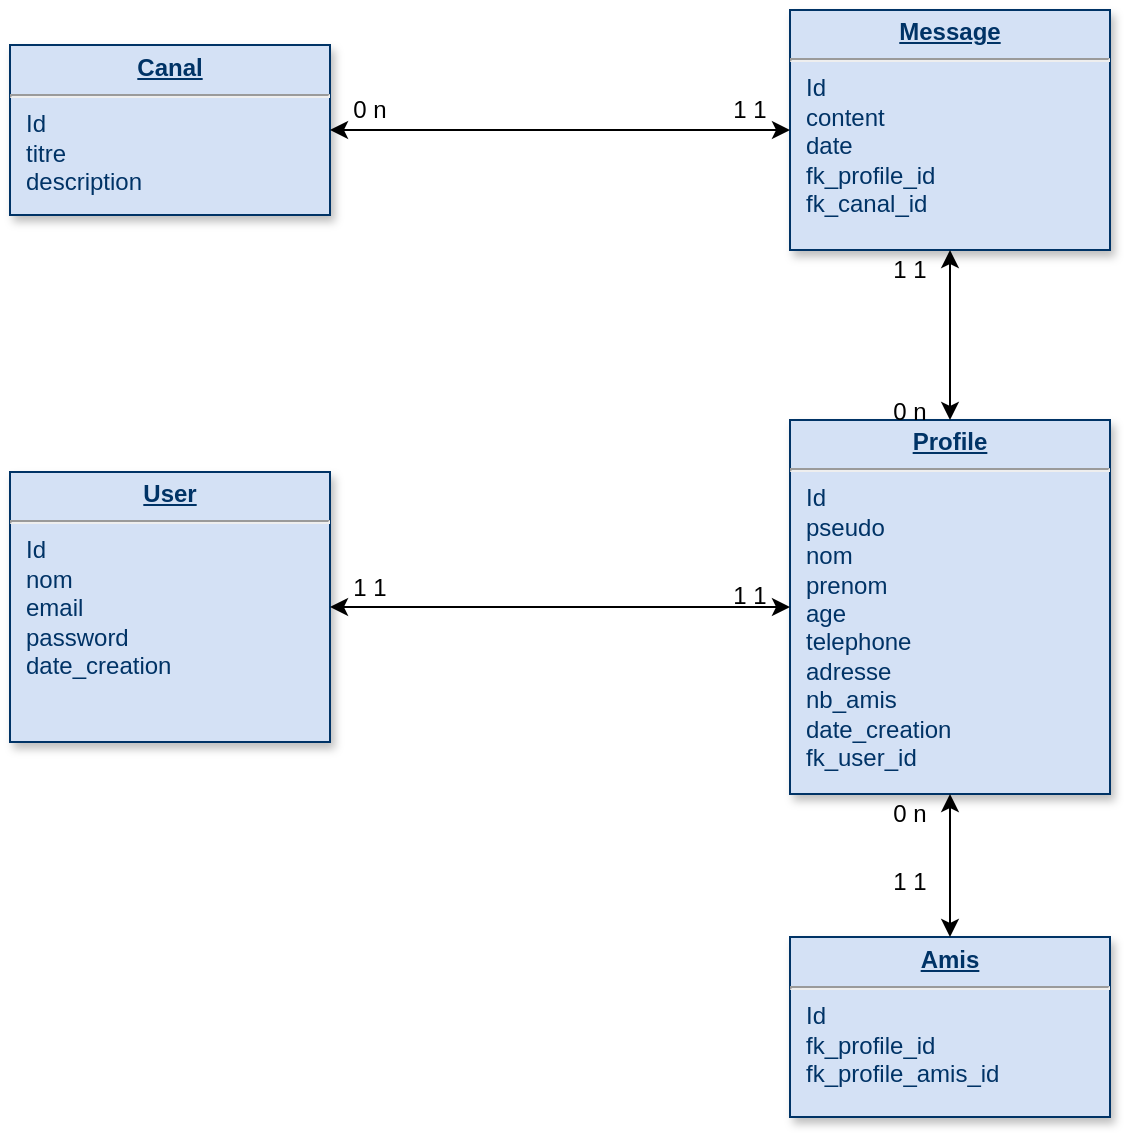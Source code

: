 <mxfile version="12.1.3" type="device" pages="1"><diagram name="Page-1" id="efa7a0a1-bf9b-a30e-e6df-94a7791c09e9"><mxGraphModel dx="1886" dy="825" grid="1" gridSize="10" guides="1" tooltips="1" connect="1" arrows="1" fold="1" page="1" pageScale="1" pageWidth="826" pageHeight="1169" background="#ffffff" math="0" shadow="0"><root><mxCell id="0"/><mxCell id="1" parent="0"/><mxCell id="21" value="&lt;p style=&quot;margin: 0px ; margin-top: 4px ; text-align: center ; text-decoration: underline&quot;&gt;&lt;strong&gt;User&lt;/strong&gt;&lt;/p&gt;&lt;hr&gt;&lt;p style=&quot;margin: 0px ; margin-left: 8px&quot;&gt;Id&lt;/p&gt;&lt;p style=&quot;margin: 0px ; margin-left: 8px&quot;&gt;nom&lt;/p&gt;&lt;p style=&quot;margin: 0px ; margin-left: 8px&quot;&gt;email&lt;/p&gt;&lt;p style=&quot;margin: 0px ; margin-left: 8px&quot;&gt;password&lt;/p&gt;&lt;p style=&quot;margin: 0px ; margin-left: 8px&quot;&gt;date_creation&lt;/p&gt;" style="verticalAlign=top;align=left;overflow=fill;fontSize=12;fontFamily=Helvetica;html=1;strokeColor=#003366;shadow=1;fillColor=#D4E1F5;fontColor=#003366" parent="1" vertex="1"><mxGeometry x="40" y="275" width="160" height="135" as="geometry"/></mxCell><mxCell id="25" value="&lt;p style=&quot;margin: 0px ; margin-top: 4px ; text-align: center ; text-decoration: underline&quot;&gt;&lt;strong&gt;Message&lt;/strong&gt;&lt;/p&gt;&lt;hr&gt;&lt;p style=&quot;margin: 0px ; margin-left: 8px&quot;&gt;Id&lt;/p&gt;&lt;p style=&quot;margin: 0px ; margin-left: 8px&quot;&gt;content&lt;/p&gt;&lt;p style=&quot;margin: 0px ; margin-left: 8px&quot;&gt;date&lt;br&gt;&lt;/p&gt;&lt;p style=&quot;margin: 0px ; margin-left: 8px&quot;&gt;fk_profile_id&lt;/p&gt;&lt;p style=&quot;margin: 0px ; margin-left: 8px&quot;&gt;fk_canal_id&lt;/p&gt;" style="verticalAlign=top;align=left;overflow=fill;fontSize=12;fontFamily=Helvetica;html=1;strokeColor=#003366;shadow=1;fillColor=#D4E1F5;fontColor=#003366" parent="1" vertex="1"><mxGeometry x="430" y="44" width="160" height="120" as="geometry"/></mxCell><mxCell id="WhTti74QuHGWFCNPXKA1-114" value="&lt;p style=&quot;margin: 0px ; margin-top: 4px ; text-align: center ; text-decoration: underline&quot;&gt;&lt;strong&gt;Profile&lt;br&gt;&lt;/strong&gt;&lt;/p&gt;&lt;hr&gt;&lt;p style=&quot;margin: 0px ; margin-left: 8px&quot;&gt;Id&lt;/p&gt;&lt;p style=&quot;margin: 0px ; margin-left: 8px&quot;&gt;pseudo&lt;br&gt;&lt;/p&gt;&lt;p style=&quot;margin: 0px ; margin-left: 8px&quot;&gt;nom&lt;/p&gt;&lt;p style=&quot;margin: 0px ; margin-left: 8px&quot;&gt;prenom&lt;br&gt;&lt;/p&gt;&lt;p style=&quot;margin: 0px ; margin-left: 8px&quot;&gt;age&lt;br&gt;&lt;/p&gt;&lt;p style=&quot;margin: 0px ; margin-left: 8px&quot;&gt;telephone&lt;/p&gt;&lt;p style=&quot;margin: 0px ; margin-left: 8px&quot;&gt;adresse&lt;/p&gt;&lt;p style=&quot;margin: 0px ; margin-left: 8px&quot;&gt;nb_amis&lt;br&gt;&lt;/p&gt;&lt;p style=&quot;margin: 0px ; margin-left: 8px&quot;&gt;date_creation&lt;/p&gt;&lt;p style=&quot;margin: 0px ; margin-left: 8px&quot;&gt;fk_user_id&lt;br&gt;&lt;/p&gt;" style="verticalAlign=top;align=left;overflow=fill;fontSize=12;fontFamily=Helvetica;html=1;strokeColor=#003366;shadow=1;fillColor=#D4E1F5;fontColor=#003366" vertex="1" parent="1"><mxGeometry x="430" y="249" width="160" height="187" as="geometry"/></mxCell><mxCell id="WhTti74QuHGWFCNPXKA1-115" value="&lt;p style=&quot;margin: 0px ; margin-top: 4px ; text-align: center ; text-decoration: underline&quot;&gt;&lt;strong&gt;Canal&lt;/strong&gt;&lt;/p&gt;&lt;hr&gt;&lt;p style=&quot;margin: 0px ; margin-left: 8px&quot;&gt;Id&lt;/p&gt;&lt;p style=&quot;margin: 0px ; margin-left: 8px&quot;&gt;titre&lt;br&gt;&lt;/p&gt;&lt;p style=&quot;margin: 0px ; margin-left: 8px&quot;&gt;description&lt;/p&gt;" style="verticalAlign=top;align=left;overflow=fill;fontSize=12;fontFamily=Helvetica;html=1;strokeColor=#003366;shadow=1;fillColor=#D4E1F5;fontColor=#003366" vertex="1" parent="1"><mxGeometry x="40" y="61.5" width="160" height="85" as="geometry"/></mxCell><mxCell id="WhTti74QuHGWFCNPXKA1-116" value="&lt;p style=&quot;margin: 0px ; margin-top: 4px ; text-align: center ; text-decoration: underline&quot;&gt;&lt;strong&gt;Amis&lt;/strong&gt;&lt;/p&gt;&lt;hr&gt;&lt;p style=&quot;margin: 0px ; margin-left: 8px&quot;&gt;Id&lt;/p&gt;&lt;p style=&quot;margin: 0px ; margin-left: 8px&quot;&gt;fk_profile_id&lt;/p&gt;&lt;p style=&quot;margin: 0px ; margin-left: 8px&quot;&gt;fk_profile_amis_id&lt;br&gt;&lt;/p&gt;" style="verticalAlign=top;align=left;overflow=fill;fontSize=12;fontFamily=Helvetica;html=1;strokeColor=#003366;shadow=1;fillColor=#D4E1F5;fontColor=#003366" vertex="1" parent="1"><mxGeometry x="430" y="507.5" width="160" height="90" as="geometry"/></mxCell><mxCell id="WhTti74QuHGWFCNPXKA1-117" value="" style="endArrow=classic;startArrow=classic;html=1;entryX=0;entryY=0.5;entryDx=0;entryDy=0;exitX=1;exitY=0.5;exitDx=0;exitDy=0;" edge="1" parent="1" source="21" target="WhTti74QuHGWFCNPXKA1-114"><mxGeometry width="50" height="50" relative="1" as="geometry"><mxPoint x="40" y="500" as="sourcePoint"/><mxPoint x="90" y="450" as="targetPoint"/></mxGeometry></mxCell><mxCell id="WhTti74QuHGWFCNPXKA1-118" value="" style="endArrow=classic;startArrow=classic;html=1;entryX=0.5;entryY=1;entryDx=0;entryDy=0;exitX=0.5;exitY=0;exitDx=0;exitDy=0;" edge="1" parent="1" source="WhTti74QuHGWFCNPXKA1-116" target="WhTti74QuHGWFCNPXKA1-114"><mxGeometry width="50" height="50" relative="1" as="geometry"><mxPoint x="40" y="630" as="sourcePoint"/><mxPoint x="90" y="580" as="targetPoint"/></mxGeometry></mxCell><mxCell id="WhTti74QuHGWFCNPXKA1-119" value="" style="endArrow=classic;startArrow=classic;html=1;entryX=0.5;entryY=1;entryDx=0;entryDy=0;exitX=0.5;exitY=0;exitDx=0;exitDy=0;" edge="1" parent="1" source="WhTti74QuHGWFCNPXKA1-114" target="25"><mxGeometry width="50" height="50" relative="1" as="geometry"><mxPoint x="40" y="630" as="sourcePoint"/><mxPoint x="90" y="580" as="targetPoint"/></mxGeometry></mxCell><mxCell id="WhTti74QuHGWFCNPXKA1-120" value="" style="endArrow=classic;startArrow=classic;html=1;entryX=1;entryY=0.5;entryDx=0;entryDy=0;exitX=0;exitY=0.5;exitDx=0;exitDy=0;" edge="1" parent="1" source="25" target="WhTti74QuHGWFCNPXKA1-115"><mxGeometry width="50" height="50" relative="1" as="geometry"><mxPoint x="40" y="630" as="sourcePoint"/><mxPoint x="90" y="580" as="targetPoint"/></mxGeometry></mxCell><mxCell id="WhTti74QuHGWFCNPXKA1-122" value="1 1" style="text;html=1;strokeColor=none;fillColor=none;align=center;verticalAlign=middle;whiteSpace=wrap;rounded=0;" vertex="1" parent="1"><mxGeometry x="470" y="164" width="40" height="20" as="geometry"/></mxCell><mxCell id="WhTti74QuHGWFCNPXKA1-123" value="1 1" style="text;html=1;strokeColor=none;fillColor=none;align=center;verticalAlign=middle;whiteSpace=wrap;rounded=0;" vertex="1" parent="1"><mxGeometry x="390" y="84" width="40" height="20" as="geometry"/></mxCell><mxCell id="WhTti74QuHGWFCNPXKA1-124" value="0 n" style="text;html=1;strokeColor=none;fillColor=none;align=center;verticalAlign=middle;whiteSpace=wrap;rounded=0;" vertex="1" parent="1"><mxGeometry x="470" y="235" width="40" height="20" as="geometry"/></mxCell><mxCell id="WhTti74QuHGWFCNPXKA1-126" value="0 n" style="text;html=1;strokeColor=none;fillColor=none;align=center;verticalAlign=middle;whiteSpace=wrap;rounded=0;" vertex="1" parent="1"><mxGeometry x="200" y="84" width="40" height="20" as="geometry"/></mxCell><mxCell id="WhTti74QuHGWFCNPXKA1-127" value="1 1" style="text;html=1;strokeColor=none;fillColor=none;align=center;verticalAlign=middle;whiteSpace=wrap;rounded=0;" vertex="1" parent="1"><mxGeometry x="390" y="327" width="40" height="20" as="geometry"/></mxCell><mxCell id="WhTti74QuHGWFCNPXKA1-128" value="1 1" style="text;html=1;strokeColor=none;fillColor=none;align=center;verticalAlign=middle;whiteSpace=wrap;rounded=0;" vertex="1" parent="1"><mxGeometry x="200" y="322.5" width="40" height="20" as="geometry"/></mxCell><mxCell id="WhTti74QuHGWFCNPXKA1-129" value="0 n" style="text;html=1;strokeColor=none;fillColor=none;align=center;verticalAlign=middle;whiteSpace=wrap;rounded=0;" vertex="1" parent="1"><mxGeometry x="470" y="436" width="40" height="20" as="geometry"/></mxCell><mxCell id="WhTti74QuHGWFCNPXKA1-130" value="1 1" style="text;html=1;strokeColor=none;fillColor=none;align=center;verticalAlign=middle;whiteSpace=wrap;rounded=0;" vertex="1" parent="1"><mxGeometry x="470" y="470" width="40" height="20" as="geometry"/></mxCell></root></mxGraphModel></diagram></mxfile>